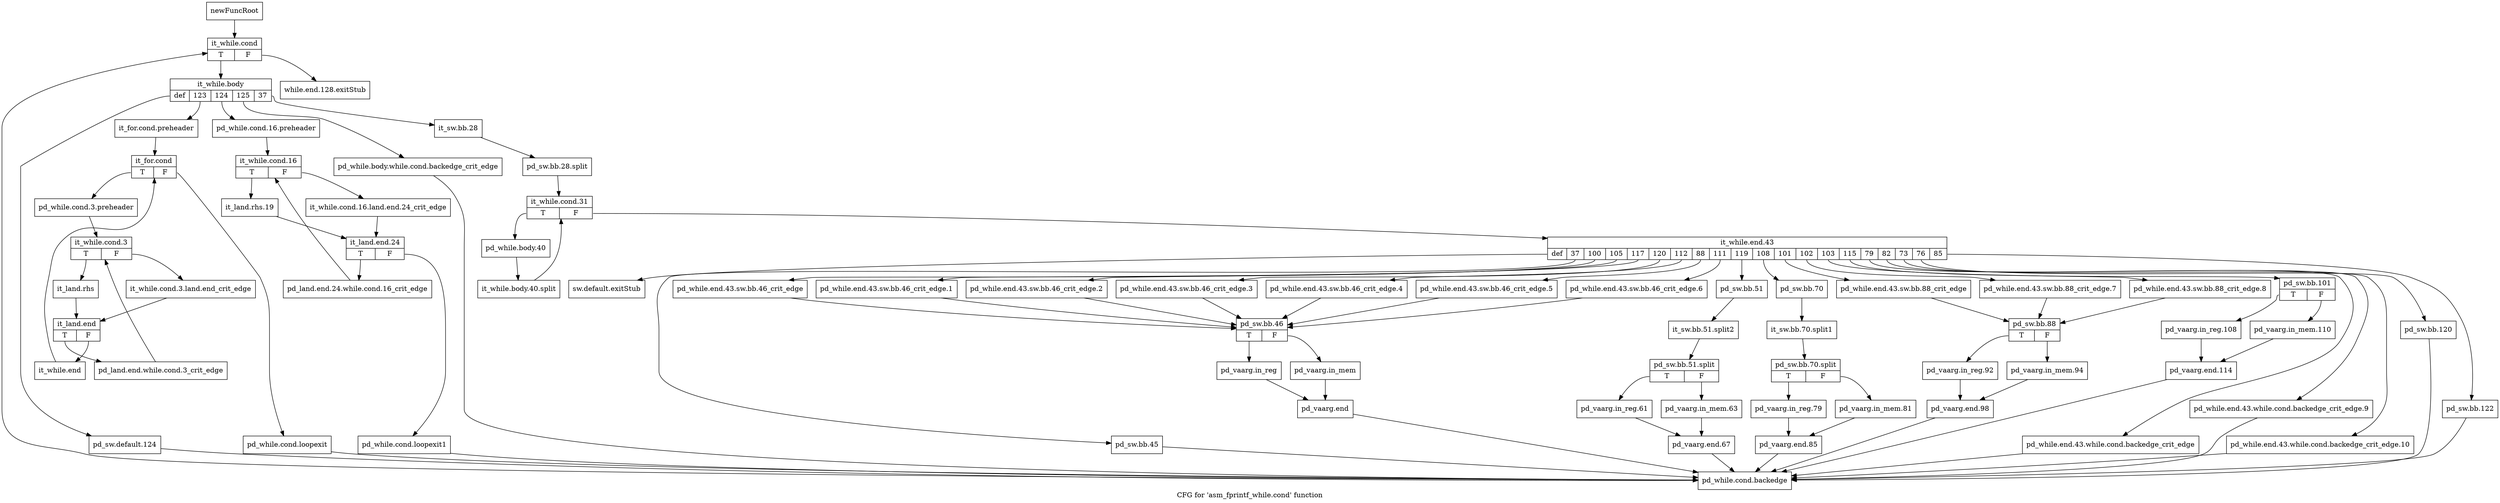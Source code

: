 digraph "CFG for 'asm_fprintf_while.cond' function" {
	label="CFG for 'asm_fprintf_while.cond' function";

	Node0xae55bc0 [shape=record,label="{newFuncRoot}"];
	Node0xae55bc0 -> Node0xae56350;
	Node0xae55c10 [shape=record,label="{while.end.128.exitStub}"];
	Node0xae56300 [shape=record,label="{sw.default.exitStub}"];
	Node0xae56350 [shape=record,label="{it_while.cond|{<s0>T|<s1>F}}"];
	Node0xae56350:s0 -> Node0xae563a0;
	Node0xae56350:s1 -> Node0xae55c10;
	Node0xae563a0 [shape=record,label="{it_while.body|{<s0>def|<s1>123|<s2>124|<s3>125|<s4>37}}"];
	Node0xae563a0:s0 -> Node0xae57610;
	Node0xae563a0:s1 -> Node0xae572f0;
	Node0xae563a0:s2 -> Node0xae570c0;
	Node0xae563a0:s3 -> Node0xae57070;
	Node0xae563a0:s4 -> Node0xae563f0;
	Node0xae563f0 [shape=record,label="{it_sw.bb.28}"];
	Node0xae563f0 -> Node0xf53c310;
	Node0xf53c310 [shape=record,label="{pd_sw.bb.28.split}"];
	Node0xf53c310 -> Node0xae56440;
	Node0xae56440 [shape=record,label="{it_while.cond.31|{<s0>T|<s1>F}}"];
	Node0xae56440:s0 -> Node0xae57020;
	Node0xae56440:s1 -> Node0xae56490;
	Node0xae56490 [shape=record,label="{it_while.end.43|{<s0>def|<s1>37|<s2>100|<s3>105|<s4>117|<s5>120|<s6>112|<s7>88|<s8>111|<s9>119|<s10>108|<s11>101|<s12>102|<s13>103|<s14>115|<s15>79|<s16>82|<s17>73|<s18>76|<s19>85}}"];
	Node0xae56490:s0 -> Node0xae56300;
	Node0xae56490:s1 -> Node0xae56fd0;
	Node0xae56490:s2 -> Node0xae56e40;
	Node0xae56490:s3 -> Node0xae56df0;
	Node0xae56490:s4 -> Node0xae56da0;
	Node0xae56490:s5 -> Node0xae56d50;
	Node0xae56490:s6 -> Node0xae56d00;
	Node0xae56490:s7 -> Node0xae56cb0;
	Node0xae56490:s8 -> Node0xae56c60;
	Node0xae56490:s9 -> Node0xae56b20;
	Node0xae56490:s10 -> Node0xae569e0;
	Node0xae56490:s11 -> Node0xae56850;
	Node0xae56490:s12 -> Node0xae56800;
	Node0xae56490:s13 -> Node0xae567b0;
	Node0xae56490:s14 -> Node0xae56670;
	Node0xae56490:s15 -> Node0xae56620;
	Node0xae56490:s16 -> Node0xae565d0;
	Node0xae56490:s17 -> Node0xae56580;
	Node0xae56490:s18 -> Node0xae56530;
	Node0xae56490:s19 -> Node0xae564e0;
	Node0xae564e0 [shape=record,label="{pd_sw.bb.122}"];
	Node0xae564e0 -> Node0xae57660;
	Node0xae56530 [shape=record,label="{pd_sw.bb.120}"];
	Node0xae56530 -> Node0xae57660;
	Node0xae56580 [shape=record,label="{pd_while.end.43.while.cond.backedge_crit_edge.10}"];
	Node0xae56580 -> Node0xae57660;
	Node0xae565d0 [shape=record,label="{pd_while.end.43.while.cond.backedge_crit_edge.9}"];
	Node0xae565d0 -> Node0xae57660;
	Node0xae56620 [shape=record,label="{pd_while.end.43.while.cond.backedge_crit_edge}"];
	Node0xae56620 -> Node0xae57660;
	Node0xae56670 [shape=record,label="{pd_sw.bb.101|{<s0>T|<s1>F}}"];
	Node0xae56670:s0 -> Node0xae56710;
	Node0xae56670:s1 -> Node0xae566c0;
	Node0xae566c0 [shape=record,label="{pd_vaarg.in_mem.110}"];
	Node0xae566c0 -> Node0xae56760;
	Node0xae56710 [shape=record,label="{pd_vaarg.in_reg.108}"];
	Node0xae56710 -> Node0xae56760;
	Node0xae56760 [shape=record,label="{pd_vaarg.end.114}"];
	Node0xae56760 -> Node0xae57660;
	Node0xae567b0 [shape=record,label="{pd_while.end.43.sw.bb.88_crit_edge.8}"];
	Node0xae567b0 -> Node0xae568a0;
	Node0xae56800 [shape=record,label="{pd_while.end.43.sw.bb.88_crit_edge.7}"];
	Node0xae56800 -> Node0xae568a0;
	Node0xae56850 [shape=record,label="{pd_while.end.43.sw.bb.88_crit_edge}"];
	Node0xae56850 -> Node0xae568a0;
	Node0xae568a0 [shape=record,label="{pd_sw.bb.88|{<s0>T|<s1>F}}"];
	Node0xae568a0:s0 -> Node0xae56940;
	Node0xae568a0:s1 -> Node0xae568f0;
	Node0xae568f0 [shape=record,label="{pd_vaarg.in_mem.94}"];
	Node0xae568f0 -> Node0xae56990;
	Node0xae56940 [shape=record,label="{pd_vaarg.in_reg.92}"];
	Node0xae56940 -> Node0xae56990;
	Node0xae56990 [shape=record,label="{pd_vaarg.end.98}"];
	Node0xae56990 -> Node0xae57660;
	Node0xae569e0 [shape=record,label="{pd_sw.bb.70}"];
	Node0xae569e0 -> Node0xf53bc00;
	Node0xf53bc00 [shape=record,label="{it_sw.bb.70.split1}"];
	Node0xf53bc00 -> Node0xf53c0f0;
	Node0xf53c0f0 [shape=record,label="{pd_sw.bb.70.split|{<s0>T|<s1>F}}"];
	Node0xf53c0f0:s0 -> Node0xae56a80;
	Node0xf53c0f0:s1 -> Node0xae56a30;
	Node0xae56a30 [shape=record,label="{pd_vaarg.in_mem.81}"];
	Node0xae56a30 -> Node0xae56ad0;
	Node0xae56a80 [shape=record,label="{pd_vaarg.in_reg.79}"];
	Node0xae56a80 -> Node0xae56ad0;
	Node0xae56ad0 [shape=record,label="{pd_vaarg.end.85}"];
	Node0xae56ad0 -> Node0xae57660;
	Node0xae56b20 [shape=record,label="{pd_sw.bb.51}"];
	Node0xae56b20 -> Node0xf53b4a0;
	Node0xf53b4a0 [shape=record,label="{it_sw.bb.51.split2}"];
	Node0xf53b4a0 -> Node0xf53b630;
	Node0xf53b630 [shape=record,label="{pd_sw.bb.51.split|{<s0>T|<s1>F}}"];
	Node0xf53b630:s0 -> Node0xae56bc0;
	Node0xf53b630:s1 -> Node0xae56b70;
	Node0xae56b70 [shape=record,label="{pd_vaarg.in_mem.63}"];
	Node0xae56b70 -> Node0xae56c10;
	Node0xae56bc0 [shape=record,label="{pd_vaarg.in_reg.61}"];
	Node0xae56bc0 -> Node0xae56c10;
	Node0xae56c10 [shape=record,label="{pd_vaarg.end.67}"];
	Node0xae56c10 -> Node0xae57660;
	Node0xae56c60 [shape=record,label="{pd_while.end.43.sw.bb.46_crit_edge.6}"];
	Node0xae56c60 -> Node0xae56e90;
	Node0xae56cb0 [shape=record,label="{pd_while.end.43.sw.bb.46_crit_edge.5}"];
	Node0xae56cb0 -> Node0xae56e90;
	Node0xae56d00 [shape=record,label="{pd_while.end.43.sw.bb.46_crit_edge.4}"];
	Node0xae56d00 -> Node0xae56e90;
	Node0xae56d50 [shape=record,label="{pd_while.end.43.sw.bb.46_crit_edge.3}"];
	Node0xae56d50 -> Node0xae56e90;
	Node0xae56da0 [shape=record,label="{pd_while.end.43.sw.bb.46_crit_edge.2}"];
	Node0xae56da0 -> Node0xae56e90;
	Node0xae56df0 [shape=record,label="{pd_while.end.43.sw.bb.46_crit_edge.1}"];
	Node0xae56df0 -> Node0xae56e90;
	Node0xae56e40 [shape=record,label="{pd_while.end.43.sw.bb.46_crit_edge}"];
	Node0xae56e40 -> Node0xae56e90;
	Node0xae56e90 [shape=record,label="{pd_sw.bb.46|{<s0>T|<s1>F}}"];
	Node0xae56e90:s0 -> Node0xae56f30;
	Node0xae56e90:s1 -> Node0xae56ee0;
	Node0xae56ee0 [shape=record,label="{pd_vaarg.in_mem}"];
	Node0xae56ee0 -> Node0xae56f80;
	Node0xae56f30 [shape=record,label="{pd_vaarg.in_reg}"];
	Node0xae56f30 -> Node0xae56f80;
	Node0xae56f80 [shape=record,label="{pd_vaarg.end}"];
	Node0xae56f80 -> Node0xae57660;
	Node0xae56fd0 [shape=record,label="{pd_sw.bb.45}"];
	Node0xae56fd0 -> Node0xae57660;
	Node0xae57020 [shape=record,label="{pd_while.body.40}"];
	Node0xae57020 -> Node0xf4da130;
	Node0xf4da130 [shape=record,label="{it_while.body.40.split}"];
	Node0xf4da130 -> Node0xae56440;
	Node0xae57070 [shape=record,label="{pd_while.body.while.cond.backedge_crit_edge}"];
	Node0xae57070 -> Node0xae57660;
	Node0xae570c0 [shape=record,label="{pd_while.cond.16.preheader}"];
	Node0xae570c0 -> Node0xae57110;
	Node0xae57110 [shape=record,label="{it_while.cond.16|{<s0>T|<s1>F}}"];
	Node0xae57110:s0 -> Node0xae571b0;
	Node0xae57110:s1 -> Node0xae57160;
	Node0xae57160 [shape=record,label="{it_while.cond.16.land.end.24_crit_edge}"];
	Node0xae57160 -> Node0xae57200;
	Node0xae571b0 [shape=record,label="{it_land.rhs.19}"];
	Node0xae571b0 -> Node0xae57200;
	Node0xae57200 [shape=record,label="{it_land.end.24|{<s0>T|<s1>F}}"];
	Node0xae57200:s0 -> Node0xae572a0;
	Node0xae57200:s1 -> Node0xae57250;
	Node0xae57250 [shape=record,label="{pd_while.cond.loopexit1}"];
	Node0xae57250 -> Node0xae57660;
	Node0xae572a0 [shape=record,label="{pd_land.end.24.while.cond.16_crit_edge}"];
	Node0xae572a0 -> Node0xae57110;
	Node0xae572f0 [shape=record,label="{it_for.cond.preheader}"];
	Node0xae572f0 -> Node0xae57340;
	Node0xae57340 [shape=record,label="{it_for.cond|{<s0>T|<s1>F}}"];
	Node0xae57340:s0 -> Node0xae573e0;
	Node0xae57340:s1 -> Node0xae57390;
	Node0xae57390 [shape=record,label="{pd_while.cond.loopexit}"];
	Node0xae57390 -> Node0xae57660;
	Node0xae573e0 [shape=record,label="{pd_while.cond.3.preheader}"];
	Node0xae573e0 -> Node0xae57430;
	Node0xae57430 [shape=record,label="{it_while.cond.3|{<s0>T|<s1>F}}"];
	Node0xae57430:s0 -> Node0xae574d0;
	Node0xae57430:s1 -> Node0xae57480;
	Node0xae57480 [shape=record,label="{it_while.cond.3.land.end_crit_edge}"];
	Node0xae57480 -> Node0xae57520;
	Node0xae574d0 [shape=record,label="{it_land.rhs}"];
	Node0xae574d0 -> Node0xae57520;
	Node0xae57520 [shape=record,label="{it_land.end|{<s0>T|<s1>F}}"];
	Node0xae57520:s0 -> Node0xae575c0;
	Node0xae57520:s1 -> Node0xae57570;
	Node0xae57570 [shape=record,label="{it_while.end}"];
	Node0xae57570 -> Node0xae57340;
	Node0xae575c0 [shape=record,label="{pd_land.end.while.cond.3_crit_edge}"];
	Node0xae575c0 -> Node0xae57430;
	Node0xae57610 [shape=record,label="{pd_sw.default.124}"];
	Node0xae57610 -> Node0xae57660;
	Node0xae57660 [shape=record,label="{pd_while.cond.backedge}"];
	Node0xae57660 -> Node0xae56350;
}

